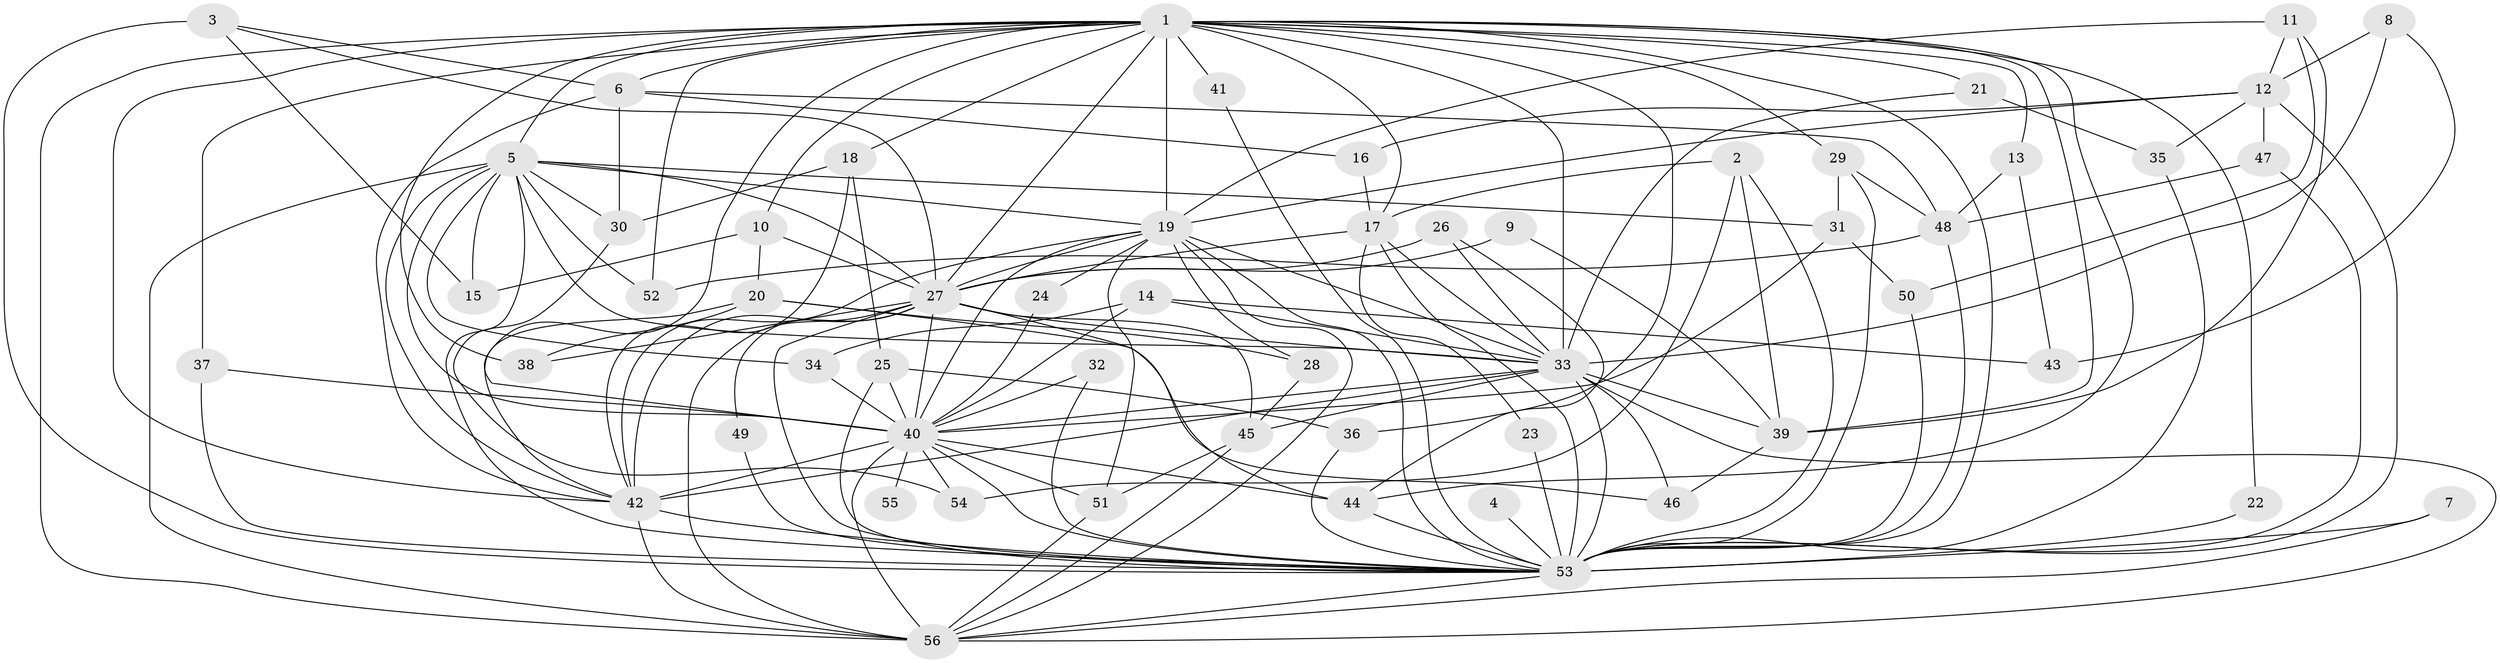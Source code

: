 // original degree distribution, {16: 0.026785714285714284, 18: 0.008928571428571428, 33: 0.008928571428571428, 21: 0.008928571428571428, 23: 0.008928571428571428, 22: 0.008928571428571428, 25: 0.008928571428571428, 17: 0.008928571428571428, 8: 0.017857142857142856, 4: 0.08035714285714286, 3: 0.25, 6: 0.044642857142857144, 2: 0.49107142857142855, 5: 0.026785714285714284}
// Generated by graph-tools (version 1.1) at 2025/01/03/09/25 03:01:36]
// undirected, 56 vertices, 157 edges
graph export_dot {
graph [start="1"]
  node [color=gray90,style=filled];
  1;
  2;
  3;
  4;
  5;
  6;
  7;
  8;
  9;
  10;
  11;
  12;
  13;
  14;
  15;
  16;
  17;
  18;
  19;
  20;
  21;
  22;
  23;
  24;
  25;
  26;
  27;
  28;
  29;
  30;
  31;
  32;
  33;
  34;
  35;
  36;
  37;
  38;
  39;
  40;
  41;
  42;
  43;
  44;
  45;
  46;
  47;
  48;
  49;
  50;
  51;
  52;
  53;
  54;
  55;
  56;
  1 -- 5 [weight=2.0];
  1 -- 6 [weight=1.0];
  1 -- 10 [weight=1.0];
  1 -- 13 [weight=1.0];
  1 -- 17 [weight=1.0];
  1 -- 18 [weight=2.0];
  1 -- 19 [weight=2.0];
  1 -- 21 [weight=2.0];
  1 -- 22 [weight=1.0];
  1 -- 27 [weight=2.0];
  1 -- 29 [weight=2.0];
  1 -- 33 [weight=3.0];
  1 -- 36 [weight=1.0];
  1 -- 37 [weight=1.0];
  1 -- 38 [weight=1.0];
  1 -- 39 [weight=2.0];
  1 -- 40 [weight=2.0];
  1 -- 41 [weight=2.0];
  1 -- 42 [weight=2.0];
  1 -- 44 [weight=1.0];
  1 -- 52 [weight=1.0];
  1 -- 53 [weight=2.0];
  1 -- 56 [weight=2.0];
  2 -- 17 [weight=1.0];
  2 -- 39 [weight=1.0];
  2 -- 53 [weight=1.0];
  2 -- 54 [weight=1.0];
  3 -- 6 [weight=1.0];
  3 -- 15 [weight=1.0];
  3 -- 27 [weight=1.0];
  3 -- 53 [weight=1.0];
  4 -- 53 [weight=1.0];
  5 -- 15 [weight=1.0];
  5 -- 19 [weight=1.0];
  5 -- 27 [weight=1.0];
  5 -- 30 [weight=1.0];
  5 -- 31 [weight=1.0];
  5 -- 33 [weight=1.0];
  5 -- 34 [weight=1.0];
  5 -- 40 [weight=2.0];
  5 -- 42 [weight=1.0];
  5 -- 52 [weight=1.0];
  5 -- 53 [weight=1.0];
  5 -- 56 [weight=2.0];
  6 -- 16 [weight=1.0];
  6 -- 30 [weight=1.0];
  6 -- 42 [weight=1.0];
  6 -- 48 [weight=1.0];
  7 -- 53 [weight=1.0];
  7 -- 56 [weight=1.0];
  8 -- 12 [weight=1.0];
  8 -- 33 [weight=1.0];
  8 -- 43 [weight=1.0];
  9 -- 27 [weight=1.0];
  9 -- 39 [weight=1.0];
  10 -- 15 [weight=1.0];
  10 -- 20 [weight=2.0];
  10 -- 27 [weight=2.0];
  11 -- 12 [weight=1.0];
  11 -- 19 [weight=1.0];
  11 -- 39 [weight=1.0];
  11 -- 50 [weight=1.0];
  12 -- 16 [weight=1.0];
  12 -- 19 [weight=1.0];
  12 -- 35 [weight=1.0];
  12 -- 47 [weight=1.0];
  12 -- 53 [weight=2.0];
  13 -- 43 [weight=1.0];
  13 -- 48 [weight=1.0];
  14 -- 33 [weight=2.0];
  14 -- 34 [weight=1.0];
  14 -- 40 [weight=1.0];
  14 -- 43 [weight=1.0];
  16 -- 17 [weight=1.0];
  17 -- 23 [weight=1.0];
  17 -- 27 [weight=1.0];
  17 -- 33 [weight=1.0];
  17 -- 53 [weight=1.0];
  18 -- 25 [weight=1.0];
  18 -- 30 [weight=1.0];
  18 -- 42 [weight=1.0];
  19 -- 24 [weight=1.0];
  19 -- 27 [weight=2.0];
  19 -- 28 [weight=1.0];
  19 -- 33 [weight=2.0];
  19 -- 40 [weight=1.0];
  19 -- 42 [weight=1.0];
  19 -- 51 [weight=1.0];
  19 -- 53 [weight=1.0];
  19 -- 56 [weight=2.0];
  20 -- 28 [weight=1.0];
  20 -- 38 [weight=1.0];
  20 -- 42 [weight=1.0];
  20 -- 46 [weight=1.0];
  21 -- 33 [weight=1.0];
  21 -- 35 [weight=1.0];
  22 -- 53 [weight=2.0];
  23 -- 53 [weight=1.0];
  24 -- 40 [weight=1.0];
  25 -- 36 [weight=1.0];
  25 -- 40 [weight=1.0];
  25 -- 53 [weight=1.0];
  26 -- 27 [weight=1.0];
  26 -- 33 [weight=1.0];
  26 -- 44 [weight=1.0];
  27 -- 33 [weight=1.0];
  27 -- 38 [weight=1.0];
  27 -- 40 [weight=1.0];
  27 -- 42 [weight=2.0];
  27 -- 44 [weight=1.0];
  27 -- 45 [weight=1.0];
  27 -- 49 [weight=1.0];
  27 -- 53 [weight=1.0];
  27 -- 56 [weight=1.0];
  28 -- 45 [weight=1.0];
  29 -- 31 [weight=1.0];
  29 -- 48 [weight=1.0];
  29 -- 53 [weight=1.0];
  30 -- 54 [weight=1.0];
  31 -- 40 [weight=1.0];
  31 -- 50 [weight=1.0];
  32 -- 40 [weight=2.0];
  32 -- 53 [weight=1.0];
  33 -- 39 [weight=1.0];
  33 -- 40 [weight=1.0];
  33 -- 42 [weight=2.0];
  33 -- 45 [weight=1.0];
  33 -- 46 [weight=1.0];
  33 -- 53 [weight=2.0];
  33 -- 56 [weight=1.0];
  34 -- 40 [weight=1.0];
  35 -- 53 [weight=1.0];
  36 -- 53 [weight=1.0];
  37 -- 40 [weight=2.0];
  37 -- 53 [weight=1.0];
  39 -- 46 [weight=1.0];
  40 -- 42 [weight=2.0];
  40 -- 44 [weight=1.0];
  40 -- 51 [weight=1.0];
  40 -- 53 [weight=1.0];
  40 -- 54 [weight=1.0];
  40 -- 55 [weight=1.0];
  40 -- 56 [weight=1.0];
  41 -- 53 [weight=1.0];
  42 -- 53 [weight=1.0];
  42 -- 56 [weight=2.0];
  44 -- 53 [weight=1.0];
  45 -- 51 [weight=1.0];
  45 -- 56 [weight=2.0];
  47 -- 48 [weight=1.0];
  47 -- 53 [weight=1.0];
  48 -- 52 [weight=1.0];
  48 -- 53 [weight=1.0];
  49 -- 53 [weight=1.0];
  50 -- 53 [weight=1.0];
  51 -- 56 [weight=1.0];
  53 -- 56 [weight=1.0];
}
